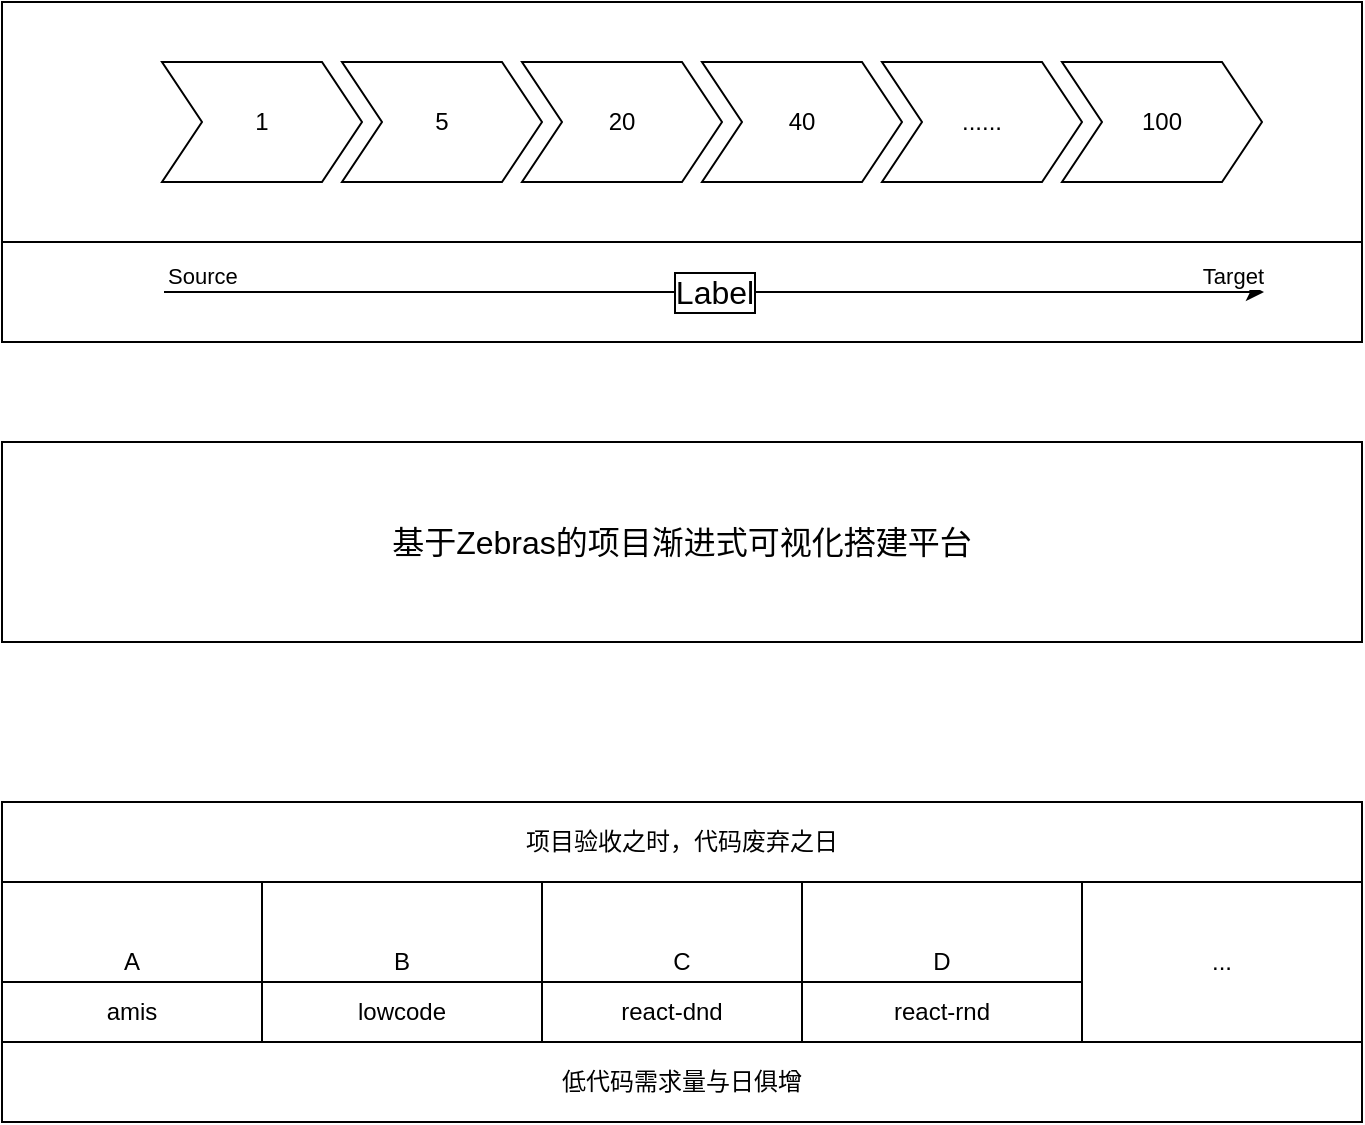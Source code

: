 <mxfile version="23.1.1" type="github">
  <diagram name="第 1 页" id="ZuTe7DdRdzsCQcWQcRMc">
    <mxGraphModel dx="1354" dy="711" grid="1" gridSize="10" guides="1" tooltips="1" connect="1" arrows="1" fold="1" page="1" pageScale="1" pageWidth="827" pageHeight="1169" math="0" shadow="0">
      <root>
        <mxCell id="0" />
        <mxCell id="1" parent="0" />
        <mxCell id="w7HhCrWTfC1vircZ0-AZ-1" value="" style="rounded=0;whiteSpace=wrap;html=1;" vertex="1" parent="1">
          <mxGeometry x="80" y="840" width="680" height="120" as="geometry" />
        </mxCell>
        <mxCell id="w7HhCrWTfC1vircZ0-AZ-2" value="&lt;font style=&quot;font-size: 16px;&quot;&gt;基于Zebras的项目渐进式可视化搭建平台&lt;/font&gt;" style="rounded=0;whiteSpace=wrap;html=1;" vertex="1" parent="1">
          <mxGeometry x="80" y="660" width="680" height="100" as="geometry" />
        </mxCell>
        <mxCell id="w7HhCrWTfC1vircZ0-AZ-3" value="" style="rounded=0;whiteSpace=wrap;html=1;" vertex="1" parent="1">
          <mxGeometry x="80" y="440" width="680" height="120" as="geometry" />
        </mxCell>
        <mxCell id="w7HhCrWTfC1vircZ0-AZ-4" value="1" style="shape=step;perimeter=stepPerimeter;whiteSpace=wrap;html=1;fixedSize=1;" vertex="1" parent="1">
          <mxGeometry x="160" y="470" width="100" height="60" as="geometry" />
        </mxCell>
        <mxCell id="w7HhCrWTfC1vircZ0-AZ-9" value="5" style="shape=step;perimeter=stepPerimeter;whiteSpace=wrap;html=1;fixedSize=1;" vertex="1" parent="1">
          <mxGeometry x="250" y="470" width="100" height="60" as="geometry" />
        </mxCell>
        <mxCell id="w7HhCrWTfC1vircZ0-AZ-10" value="20" style="shape=step;perimeter=stepPerimeter;whiteSpace=wrap;html=1;fixedSize=1;" vertex="1" parent="1">
          <mxGeometry x="340" y="470" width="100" height="60" as="geometry" />
        </mxCell>
        <mxCell id="w7HhCrWTfC1vircZ0-AZ-11" value="40" style="shape=step;perimeter=stepPerimeter;whiteSpace=wrap;html=1;fixedSize=1;" vertex="1" parent="1">
          <mxGeometry x="430" y="470" width="100" height="60" as="geometry" />
        </mxCell>
        <mxCell id="w7HhCrWTfC1vircZ0-AZ-12" value="......" style="shape=step;perimeter=stepPerimeter;whiteSpace=wrap;html=1;fixedSize=1;" vertex="1" parent="1">
          <mxGeometry x="520" y="470" width="100" height="60" as="geometry" />
        </mxCell>
        <mxCell id="w7HhCrWTfC1vircZ0-AZ-13" value="100" style="shape=step;perimeter=stepPerimeter;whiteSpace=wrap;html=1;fixedSize=1;" vertex="1" parent="1">
          <mxGeometry x="610" y="470" width="100" height="60" as="geometry" />
        </mxCell>
        <mxCell id="w7HhCrWTfC1vircZ0-AZ-14" value="" style="rounded=0;whiteSpace=wrap;html=1;" vertex="1" parent="1">
          <mxGeometry x="80" y="560" width="680" height="50" as="geometry" />
        </mxCell>
        <mxCell id="w7HhCrWTfC1vircZ0-AZ-15" value="项目验收之时，代码废弃之日" style="rounded=0;whiteSpace=wrap;html=1;" vertex="1" parent="1">
          <mxGeometry x="80" y="840" width="680" height="40" as="geometry" />
        </mxCell>
        <mxCell id="w7HhCrWTfC1vircZ0-AZ-16" value="低代码需求量与日俱增" style="rounded=0;whiteSpace=wrap;html=1;" vertex="1" parent="1">
          <mxGeometry x="80" y="960" width="680" height="40" as="geometry" />
        </mxCell>
        <mxCell id="w7HhCrWTfC1vircZ0-AZ-17" value="A" style="rounded=0;whiteSpace=wrap;html=1;" vertex="1" parent="1">
          <mxGeometry x="80" y="880" width="130" height="80" as="geometry" />
        </mxCell>
        <mxCell id="w7HhCrWTfC1vircZ0-AZ-18" value="B" style="rounded=0;whiteSpace=wrap;html=1;" vertex="1" parent="1">
          <mxGeometry x="210" y="880" width="140" height="80" as="geometry" />
        </mxCell>
        <mxCell id="w7HhCrWTfC1vircZ0-AZ-19" value="C" style="rounded=0;whiteSpace=wrap;html=1;" vertex="1" parent="1">
          <mxGeometry x="350" y="880" width="140" height="80" as="geometry" />
        </mxCell>
        <mxCell id="w7HhCrWTfC1vircZ0-AZ-20" value="D" style="rounded=0;whiteSpace=wrap;html=1;" vertex="1" parent="1">
          <mxGeometry x="480" y="880" width="140" height="80" as="geometry" />
        </mxCell>
        <mxCell id="w7HhCrWTfC1vircZ0-AZ-21" value="..." style="rounded=0;whiteSpace=wrap;html=1;" vertex="1" parent="1">
          <mxGeometry x="620" y="880" width="140" height="80" as="geometry" />
        </mxCell>
        <mxCell id="w7HhCrWTfC1vircZ0-AZ-22" value="amis" style="rounded=0;whiteSpace=wrap;html=1;" vertex="1" parent="1">
          <mxGeometry x="80" y="930" width="130" height="30" as="geometry" />
        </mxCell>
        <mxCell id="w7HhCrWTfC1vircZ0-AZ-23" value="lowcode" style="rounded=0;whiteSpace=wrap;html=1;" vertex="1" parent="1">
          <mxGeometry x="210" y="930" width="140" height="30" as="geometry" />
        </mxCell>
        <mxCell id="w7HhCrWTfC1vircZ0-AZ-24" value="react-dnd" style="rounded=0;whiteSpace=wrap;html=1;" vertex="1" parent="1">
          <mxGeometry x="350" y="930" width="130" height="30" as="geometry" />
        </mxCell>
        <mxCell id="w7HhCrWTfC1vircZ0-AZ-25" value="react-rnd" style="rounded=0;whiteSpace=wrap;html=1;" vertex="1" parent="1">
          <mxGeometry x="480" y="930" width="140" height="30" as="geometry" />
        </mxCell>
        <mxCell id="w7HhCrWTfC1vircZ0-AZ-26" value="" style="endArrow=classic;html=1;rounded=0;" edge="1" parent="1">
          <mxGeometry relative="1" as="geometry">
            <mxPoint x="161" y="585" as="sourcePoint" />
            <mxPoint x="711" y="585" as="targetPoint" />
          </mxGeometry>
        </mxCell>
        <mxCell id="w7HhCrWTfC1vircZ0-AZ-27" value="Label" style="edgeLabel;resizable=0;html=1;align=center;verticalAlign=middle;labelBorderColor=default;fontSize=16;" connectable="0" vertex="1" parent="w7HhCrWTfC1vircZ0-AZ-26">
          <mxGeometry relative="1" as="geometry" />
        </mxCell>
        <mxCell id="w7HhCrWTfC1vircZ0-AZ-28" value="Source" style="edgeLabel;resizable=0;html=1;align=left;verticalAlign=bottom;" connectable="0" vertex="1" parent="w7HhCrWTfC1vircZ0-AZ-26">
          <mxGeometry x="-1" relative="1" as="geometry" />
        </mxCell>
        <mxCell id="w7HhCrWTfC1vircZ0-AZ-29" value="Target" style="edgeLabel;resizable=0;html=1;align=right;verticalAlign=bottom;" connectable="0" vertex="1" parent="w7HhCrWTfC1vircZ0-AZ-26">
          <mxGeometry x="1" relative="1" as="geometry" />
        </mxCell>
      </root>
    </mxGraphModel>
  </diagram>
</mxfile>
